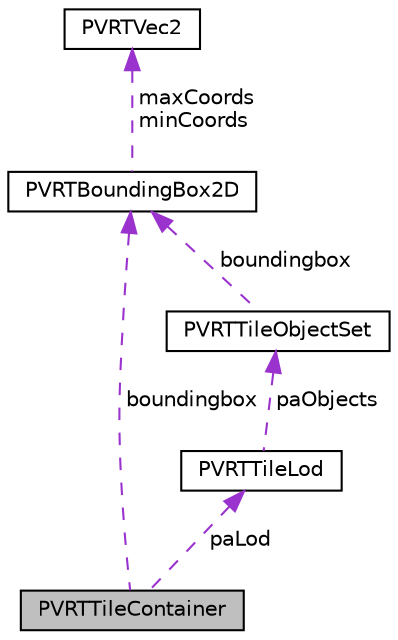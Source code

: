 digraph "PVRTTileContainer"
{
  edge [fontname="Helvetica",fontsize="10",labelfontname="Helvetica",labelfontsize="10"];
  node [fontname="Helvetica",fontsize="10",shape=record];
  Node1 [label="PVRTTileContainer",height=0.2,width=0.4,color="black", fillcolor="grey75", style="filled", fontcolor="black"];
  Node2 -> Node1 [dir="back",color="darkorchid3",fontsize="10",style="dashed",label=" boundingbox" ,fontname="Helvetica"];
  Node2 [label="PVRTBoundingBox2D",height=0.2,width=0.4,color="black", fillcolor="white", style="filled",URL="$struct_p_v_r_t_bounding_box2_d.html"];
  Node3 -> Node2 [dir="back",color="darkorchid3",fontsize="10",style="dashed",label=" maxCoords\nminCoords" ,fontname="Helvetica"];
  Node3 [label="PVRTVec2",height=0.2,width=0.4,color="black", fillcolor="white", style="filled",URL="$struct_p_v_r_t_vec2.html",tooltip="2 component vector "];
  Node4 -> Node1 [dir="back",color="darkorchid3",fontsize="10",style="dashed",label=" paLod" ,fontname="Helvetica"];
  Node4 [label="PVRTTileLod",height=0.2,width=0.4,color="black", fillcolor="white", style="filled",URL="$struct_p_v_r_t_tile_lod.html"];
  Node5 -> Node4 [dir="back",color="darkorchid3",fontsize="10",style="dashed",label=" paObjects" ,fontname="Helvetica"];
  Node5 [label="PVRTTileObjectSet",height=0.2,width=0.4,color="black", fillcolor="white", style="filled",URL="$struct_p_v_r_t_tile_object_set.html"];
  Node2 -> Node5 [dir="back",color="darkorchid3",fontsize="10",style="dashed",label=" boundingbox" ,fontname="Helvetica"];
}
